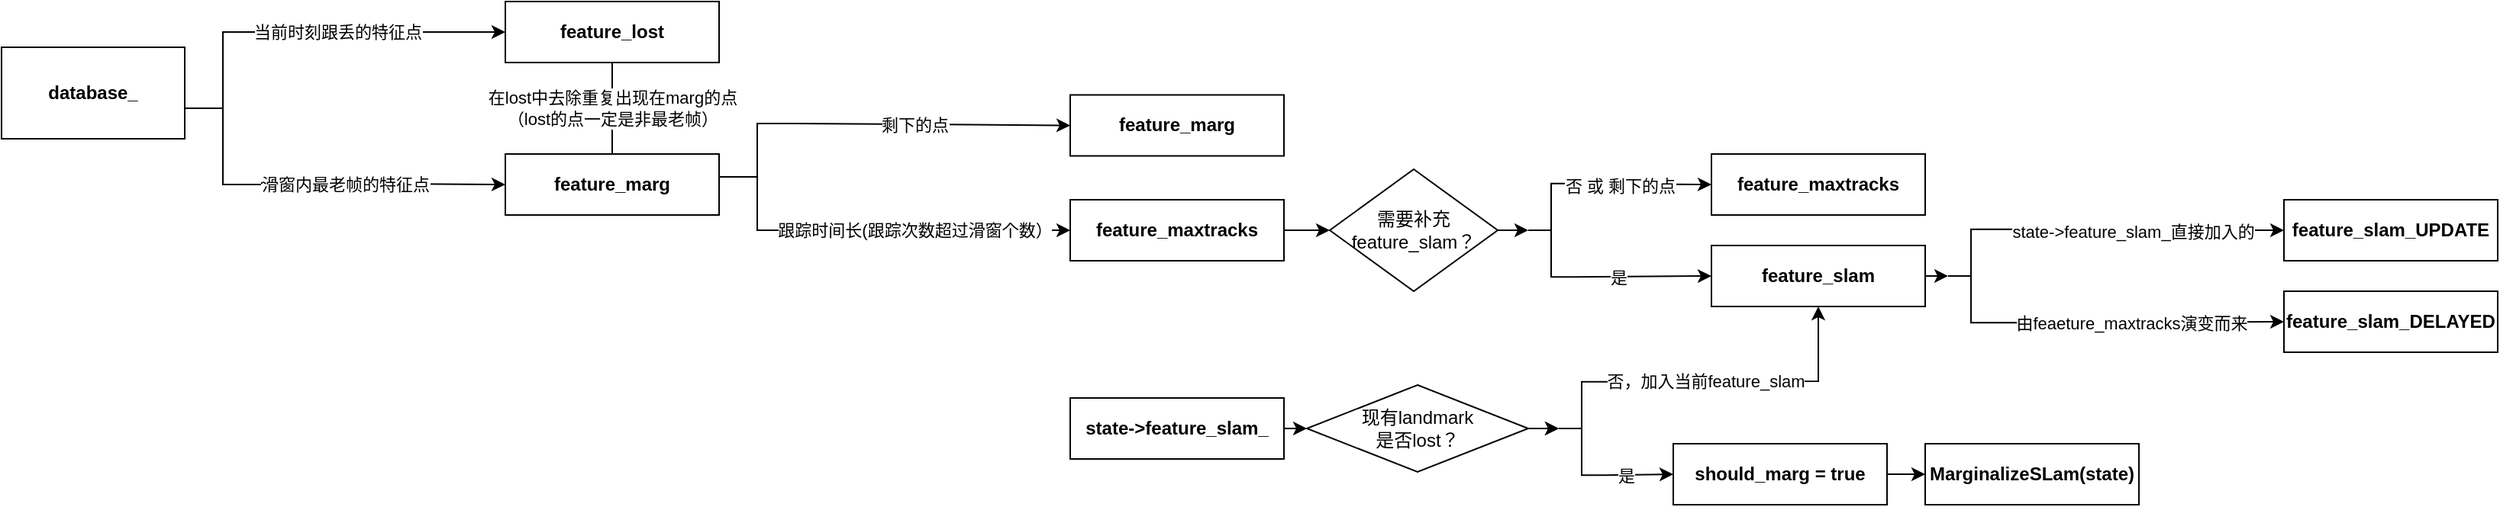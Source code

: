 <mxfile version="20.8.17" type="github" pages="2">
  <diagram name="第 1 页" id="3dF2xzIBAtj04EB_ao5K">
    <mxGraphModel dx="2874" dy="855" grid="1" gridSize="10" guides="1" tooltips="1" connect="1" arrows="1" fold="1" page="1" pageScale="1" pageWidth="1400" pageHeight="850" math="0" shadow="0">
      <root>
        <mxCell id="0" />
        <mxCell id="1" parent="0" />
        <mxCell id="DSiHoQUugU5ugIUxFeUp-83" value="需要补充feature_slam？" style="rhombus;whiteSpace=wrap;html=1;rounded=0;movable=1;resizable=1;rotatable=1;deletable=1;editable=1;locked=0;connectable=1;" vertex="1" parent="1">
          <mxGeometry x="35" y="150" width="110" height="80" as="geometry" />
        </mxCell>
        <mxCell id="DSiHoQUugU5ugIUxFeUp-85" value="" style="strokeWidth=1;html=1;shape=mxgraph.flowchart.annotation_2;align=left;labelPosition=right;pointerEvents=1;movable=1;resizable=1;rotatable=1;deletable=1;editable=1;locked=0;connectable=1;" vertex="1" parent="1">
          <mxGeometry x="165" y="159.38" width="30" height="61.25" as="geometry" />
        </mxCell>
        <mxCell id="DSiHoQUugU5ugIUxFeUp-109" style="edgeStyle=orthogonalEdgeStyle;rounded=0;orthogonalLoop=1;jettySize=auto;html=1;exitX=1;exitY=0.5;exitDx=0;exitDy=0;entryX=0;entryY=0.5;entryDx=0;entryDy=0;entryPerimeter=0;movable=1;resizable=1;rotatable=1;deletable=1;editable=1;locked=0;connectable=1;" edge="1" parent="1" source="DSiHoQUugU5ugIUxFeUp-83" target="DSiHoQUugU5ugIUxFeUp-85">
          <mxGeometry relative="1" as="geometry" />
        </mxCell>
        <mxCell id="DSiHoQUugU5ugIUxFeUp-86" value="" style="endArrow=classic;html=1;rounded=0;exitX=1;exitY=0;exitDx=0;exitDy=0;exitPerimeter=0;entryX=0;entryY=0.5;entryDx=0;entryDy=0;movable=1;resizable=1;rotatable=1;deletable=1;editable=1;locked=0;connectable=1;" edge="1" parent="1" source="DSiHoQUugU5ugIUxFeUp-85" target="DSiHoQUugU5ugIUxFeUp-88">
          <mxGeometry width="50" height="50" relative="1" as="geometry">
            <mxPoint x="225" y="158.75" as="sourcePoint" />
            <mxPoint x="265" y="159" as="targetPoint" />
            <Array as="points" />
          </mxGeometry>
        </mxCell>
        <mxCell id="DSiHoQUugU5ugIUxFeUp-87" value="&lt;span style=&quot;color: rgb(0, 0, 0); font-family: Helvetica; font-size: 11px; font-style: normal; font-variant-ligatures: normal; font-variant-caps: normal; font-weight: 400; letter-spacing: normal; orphans: 2; text-align: center; text-indent: 0px; text-transform: none; widows: 2; word-spacing: 0px; -webkit-text-stroke-width: 0px; background-color: rgb(255, 255, 255); text-decoration-thickness: initial; text-decoration-style: initial; text-decoration-color: initial; float: none; display: inline !important;&quot;&gt;否 或 剩下的点&lt;/span&gt;" style="edgeLabel;html=1;align=center;verticalAlign=middle;resizable=1;points=[];movable=1;rotatable=1;deletable=1;editable=1;locked=0;connectable=1;" vertex="1" connectable="0" parent="DSiHoQUugU5ugIUxFeUp-86">
          <mxGeometry x="-0.494" y="2" relative="1" as="geometry">
            <mxPoint x="7" y="3" as="offset" />
          </mxGeometry>
        </mxCell>
        <mxCell id="DSiHoQUugU5ugIUxFeUp-88" value="&lt;b style=&quot;border-color: var(--border-color);&quot;&gt;feature_maxtracks&lt;/b&gt;" style="rounded=0;whiteSpace=wrap;html=1;direction=east;imageWidth=24;imageHeight=24;movable=1;resizable=1;rotatable=1;deletable=1;editable=1;locked=0;connectable=1;" vertex="1" parent="1">
          <mxGeometry x="285" y="140" width="140" height="40" as="geometry" />
        </mxCell>
        <mxCell id="-7oSq7CeuSsP5ZWonM96-6" style="edgeStyle=orthogonalEdgeStyle;rounded=0;orthogonalLoop=1;jettySize=auto;html=1;exitX=1;exitY=0.5;exitDx=0;exitDy=0;entryX=0;entryY=0.5;entryDx=0;entryDy=0;entryPerimeter=0;" edge="1" parent="1" source="DSiHoQUugU5ugIUxFeUp-91">
          <mxGeometry relative="1" as="geometry">
            <mxPoint x="440" y="220.005" as="targetPoint" />
          </mxGeometry>
        </mxCell>
        <mxCell id="DSiHoQUugU5ugIUxFeUp-91" value="&lt;b style=&quot;border-color: var(--border-color);&quot;&gt;feature_slam&lt;/b&gt;&lt;b&gt;&lt;br&gt;&lt;/b&gt;" style="rounded=0;whiteSpace=wrap;html=1;direction=east;imageWidth=24;imageHeight=24;movable=1;resizable=1;rotatable=1;deletable=1;editable=1;locked=0;connectable=1;" vertex="1" parent="1">
          <mxGeometry x="285" y="200" width="140" height="40" as="geometry" />
        </mxCell>
        <mxCell id="DSiHoQUugU5ugIUxFeUp-119" value="" style="group;movable=1;resizable=1;rotatable=1;deletable=1;editable=1;locked=0;connectable=1;" vertex="1" connectable="0" parent="1">
          <mxGeometry x="-835" y="40" width="840" height="170" as="geometry" />
        </mxCell>
        <mxCell id="DSiHoQUugU5ugIUxFeUp-7" value="&lt;span style=&quot;border-color: var(--border-color);&quot;&gt;&lt;b&gt;feature_lost&lt;/b&gt;&lt;br&gt;&lt;/span&gt;" style="rounded=0;whiteSpace=wrap;html=1;direction=east;imageWidth=24;imageHeight=24;movable=1;resizable=1;rotatable=1;deletable=1;editable=1;locked=0;connectable=1;" vertex="1" parent="DSiHoQUugU5ugIUxFeUp-119">
          <mxGeometry x="330" width="140" height="40" as="geometry" />
        </mxCell>
        <mxCell id="DSiHoQUugU5ugIUxFeUp-13" value="" style="endArrow=none;html=1;rounded=0;exitX=0.5;exitY=0;exitDx=0;exitDy=0;entryX=0.5;entryY=1;entryDx=0;entryDy=0;movable=1;resizable=1;rotatable=1;deletable=1;editable=1;locked=0;connectable=1;" edge="1" parent="DSiHoQUugU5ugIUxFeUp-119" source="DSiHoQUugU5ugIUxFeUp-24" target="DSiHoQUugU5ugIUxFeUp-7">
          <mxGeometry width="50" height="50" relative="1" as="geometry">
            <mxPoint x="690" y="-60" as="sourcePoint" />
            <mxPoint x="400" y="40" as="targetPoint" />
            <Array as="points" />
          </mxGeometry>
        </mxCell>
        <mxCell id="DSiHoQUugU5ugIUxFeUp-18" value="在lost中去除重复出现在marg的点&lt;br&gt;（lost的点一定是非最老帧）" style="edgeLabel;html=1;align=center;verticalAlign=middle;resizable=1;points=[];movable=1;rotatable=1;deletable=1;editable=1;locked=0;connectable=1;" vertex="1" connectable="0" parent="DSiHoQUugU5ugIUxFeUp-13">
          <mxGeometry relative="1" as="geometry">
            <mxPoint as="offset" />
          </mxGeometry>
        </mxCell>
        <mxCell id="DSiHoQUugU5ugIUxFeUp-24" value="&lt;b&gt;feature_marg&lt;/b&gt;&lt;br&gt;" style="rounded=0;whiteSpace=wrap;html=1;direction=east;imageWidth=24;imageHeight=24;movable=1;resizable=1;rotatable=1;deletable=1;editable=1;locked=0;connectable=1;" vertex="1" parent="DSiHoQUugU5ugIUxFeUp-119">
          <mxGeometry x="330" y="100" width="140" height="40" as="geometry" />
        </mxCell>
        <mxCell id="DSiHoQUugU5ugIUxFeUp-33" value="&lt;b&gt;database_&lt;/b&gt;" style="whiteSpace=wrap;html=1;movable=1;resizable=1;rotatable=1;deletable=1;editable=1;locked=0;connectable=1;" vertex="1" parent="DSiHoQUugU5ugIUxFeUp-119">
          <mxGeometry y="30" width="120" height="60" as="geometry" />
        </mxCell>
        <mxCell id="DSiHoQUugU5ugIUxFeUp-34" value="" style="strokeWidth=1;html=1;shape=mxgraph.flowchart.annotation_2;align=left;labelPosition=right;pointerEvents=1;movable=1;resizable=1;rotatable=1;deletable=1;editable=1;locked=0;connectable=1;" vertex="1" parent="DSiHoQUugU5ugIUxFeUp-119">
          <mxGeometry x="120" y="20" width="50" height="100" as="geometry" />
        </mxCell>
        <mxCell id="DSiHoQUugU5ugIUxFeUp-44" value="" style="endArrow=classic;html=1;rounded=0;exitX=1;exitY=0;exitDx=0;exitDy=0;exitPerimeter=0;entryX=0;entryY=0.5;entryDx=0;entryDy=0;movable=1;resizable=1;rotatable=1;deletable=1;editable=1;locked=0;connectable=1;" edge="1" parent="DSiHoQUugU5ugIUxFeUp-119" source="DSiHoQUugU5ugIUxFeUp-34" target="DSiHoQUugU5ugIUxFeUp-7">
          <mxGeometry width="50" height="50" relative="1" as="geometry">
            <mxPoint x="600" y="250" as="sourcePoint" />
            <mxPoint x="250" y="20" as="targetPoint" />
          </mxGeometry>
        </mxCell>
        <mxCell id="DSiHoQUugU5ugIUxFeUp-47" value="当前时刻跟丢的特征点" style="edgeLabel;html=1;align=center;verticalAlign=middle;resizable=1;points=[];movable=1;rotatable=1;deletable=1;editable=1;locked=0;connectable=1;" vertex="1" connectable="0" parent="DSiHoQUugU5ugIUxFeUp-44">
          <mxGeometry x="-0.494" y="2" relative="1" as="geometry">
            <mxPoint x="9" y="2" as="offset" />
          </mxGeometry>
        </mxCell>
        <mxCell id="DSiHoQUugU5ugIUxFeUp-48" value="" style="endArrow=classic;html=1;rounded=0;exitX=1;exitY=0;exitDx=0;exitDy=0;exitPerimeter=0;entryX=0;entryY=0.5;entryDx=0;entryDy=0;movable=1;resizable=1;rotatable=1;deletable=1;editable=1;locked=0;connectable=1;" edge="1" parent="DSiHoQUugU5ugIUxFeUp-119" target="DSiHoQUugU5ugIUxFeUp-24">
          <mxGeometry width="50" height="50" relative="1" as="geometry">
            <mxPoint x="170" y="119" as="sourcePoint" />
            <mxPoint x="330" y="119" as="targetPoint" />
          </mxGeometry>
        </mxCell>
        <mxCell id="DSiHoQUugU5ugIUxFeUp-50" value="滑窗内最老帧的特征点" style="edgeLabel;html=1;align=center;verticalAlign=middle;resizable=1;points=[];movable=1;rotatable=1;deletable=1;editable=1;locked=0;connectable=1;" vertex="1" connectable="0" parent="DSiHoQUugU5ugIUxFeUp-48">
          <mxGeometry x="-0.319" relative="1" as="geometry">
            <mxPoint as="offset" />
          </mxGeometry>
        </mxCell>
        <mxCell id="DSiHoQUugU5ugIUxFeUp-51" value="&lt;b&gt;feature_marg&lt;br&gt;&lt;/b&gt;" style="rounded=0;whiteSpace=wrap;html=1;direction=east;imageWidth=24;imageHeight=24;movable=1;resizable=1;rotatable=1;deletable=1;editable=1;locked=0;connectable=1;" vertex="1" parent="DSiHoQUugU5ugIUxFeUp-119">
          <mxGeometry x="700" y="61.25" width="140" height="40" as="geometry" />
        </mxCell>
        <mxCell id="DSiHoQUugU5ugIUxFeUp-52" value="" style="strokeWidth=1;html=1;shape=mxgraph.flowchart.annotation_2;align=left;labelPosition=right;pointerEvents=1;movable=1;resizable=1;rotatable=1;deletable=1;editable=1;locked=0;connectable=1;" vertex="1" parent="DSiHoQUugU5ugIUxFeUp-119">
          <mxGeometry x="470" y="80" width="50" height="70" as="geometry" />
        </mxCell>
        <mxCell id="DSiHoQUugU5ugIUxFeUp-62" style="edgeStyle=orthogonalEdgeStyle;rounded=0;orthogonalLoop=1;jettySize=auto;html=1;exitX=0.5;exitY=1;exitDx=0;exitDy=0;exitPerimeter=0;movable=1;resizable=1;rotatable=1;deletable=1;editable=1;locked=0;connectable=1;" edge="1" parent="DSiHoQUugU5ugIUxFeUp-119" source="DSiHoQUugU5ugIUxFeUp-52" target="DSiHoQUugU5ugIUxFeUp-52">
          <mxGeometry relative="1" as="geometry" />
        </mxCell>
        <mxCell id="DSiHoQUugU5ugIUxFeUp-92" value="&lt;b&gt;feature_maxtracks&lt;br&gt;&lt;/b&gt;" style="rounded=0;whiteSpace=wrap;html=1;direction=east;imageWidth=24;imageHeight=24;movable=1;resizable=1;rotatable=1;deletable=1;editable=1;locked=0;connectable=1;" vertex="1" parent="DSiHoQUugU5ugIUxFeUp-119">
          <mxGeometry x="700" y="130" width="140" height="40" as="geometry" />
        </mxCell>
        <mxCell id="DSiHoQUugU5ugIUxFeUp-95" value="" style="endArrow=classic;html=1;rounded=0;entryX=0;entryY=0.5;entryDx=0;entryDy=0;movable=1;resizable=1;rotatable=1;deletable=1;editable=1;locked=0;connectable=1;" edge="1" parent="DSiHoQUugU5ugIUxFeUp-119" target="DSiHoQUugU5ugIUxFeUp-51">
          <mxGeometry width="50" height="50" relative="1" as="geometry">
            <mxPoint x="520" y="80" as="sourcePoint" />
            <mxPoint x="690" y="40" as="targetPoint" />
            <Array as="points" />
          </mxGeometry>
        </mxCell>
        <mxCell id="DSiHoQUugU5ugIUxFeUp-96" value="剩下的点" style="edgeLabel;html=1;align=center;verticalAlign=middle;resizable=1;points=[];movable=1;rotatable=1;deletable=1;editable=1;locked=0;connectable=1;" vertex="1" connectable="0" parent="DSiHoQUugU5ugIUxFeUp-95">
          <mxGeometry x="-0.494" y="2" relative="1" as="geometry">
            <mxPoint x="32" y="2" as="offset" />
          </mxGeometry>
        </mxCell>
        <mxCell id="DSiHoQUugU5ugIUxFeUp-97" value="" style="endArrow=classic;html=1;rounded=0;entryX=0;entryY=0.5;entryDx=0;entryDy=0;exitX=1;exitY=1;exitDx=0;exitDy=0;exitPerimeter=0;movable=1;resizable=1;rotatable=1;deletable=1;editable=1;locked=0;connectable=1;" edge="1" parent="DSiHoQUugU5ugIUxFeUp-119" source="DSiHoQUugU5ugIUxFeUp-52" target="DSiHoQUugU5ugIUxFeUp-92">
          <mxGeometry width="50" height="50" relative="1" as="geometry">
            <mxPoint x="540" y="117.5" as="sourcePoint" />
            <mxPoint x="720" y="112.5" as="targetPoint" />
            <Array as="points" />
          </mxGeometry>
        </mxCell>
        <mxCell id="DSiHoQUugU5ugIUxFeUp-98" value="跟踪时间长(跟踪次数超过滑窗个数）" style="edgeLabel;html=1;align=center;verticalAlign=middle;resizable=1;points=[];movable=1;rotatable=1;deletable=1;editable=1;locked=0;connectable=1;" vertex="1" connectable="0" parent="DSiHoQUugU5ugIUxFeUp-97">
          <mxGeometry x="-0.494" y="2" relative="1" as="geometry">
            <mxPoint x="32" y="2" as="offset" />
          </mxGeometry>
        </mxCell>
        <mxCell id="DSiHoQUugU5ugIUxFeUp-84" value="" style="endArrow=classic;html=1;rounded=0;exitX=1;exitY=0.5;exitDx=0;exitDy=0;entryX=0;entryY=0.5;entryDx=0;entryDy=0;movable=1;resizable=1;rotatable=1;deletable=1;editable=1;locked=0;connectable=1;" edge="1" parent="1" target="DSiHoQUugU5ugIUxFeUp-83" source="DSiHoQUugU5ugIUxFeUp-92">
          <mxGeometry width="50" height="50" relative="1" as="geometry">
            <mxPoint x="525" y="-100" as="sourcePoint" />
            <mxPoint x="585" y="-100" as="targetPoint" />
            <Array as="points" />
          </mxGeometry>
        </mxCell>
        <mxCell id="DSiHoQUugU5ugIUxFeUp-121" value="" style="endArrow=classic;html=1;rounded=0;entryX=0;entryY=0.5;entryDx=0;entryDy=0;exitX=1;exitY=1;exitDx=0;exitDy=0;exitPerimeter=0;movable=1;resizable=1;rotatable=1;deletable=1;editable=1;locked=0;connectable=1;" edge="1" parent="1" source="DSiHoQUugU5ugIUxFeUp-85" target="DSiHoQUugU5ugIUxFeUp-91">
          <mxGeometry width="50" height="50" relative="1" as="geometry">
            <mxPoint x="-125" y="260" as="sourcePoint" />
            <mxPoint x="-75" y="210" as="targetPoint" />
          </mxGeometry>
        </mxCell>
        <mxCell id="DSiHoQUugU5ugIUxFeUp-122" value="是" style="edgeLabel;html=1;align=center;verticalAlign=middle;resizable=1;points=[];movable=1;rotatable=1;deletable=1;editable=1;locked=0;connectable=1;" vertex="1" connectable="0" parent="DSiHoQUugU5ugIUxFeUp-121">
          <mxGeometry x="-0.371" relative="1" as="geometry">
            <mxPoint as="offset" />
          </mxGeometry>
        </mxCell>
        <mxCell id="DSiHoQUugU5ugIUxFeUp-128" value="" style="endArrow=classic;html=1;rounded=0;exitX=1;exitY=0;exitDx=0;exitDy=0;exitPerimeter=0;entryX=0.5;entryY=1;entryDx=0;entryDy=0;movable=1;resizable=1;rotatable=1;deletable=1;editable=1;locked=0;connectable=1;" edge="1" parent="1" source="DSiHoQUugU5ugIUxFeUp-125" target="DSiHoQUugU5ugIUxFeUp-91">
          <mxGeometry width="50" height="50" relative="1" as="geometry">
            <mxPoint x="-275" y="570.63" as="sourcePoint" />
            <mxPoint x="-175" y="580" as="targetPoint" />
            <Array as="points">
              <mxPoint x="355" y="289" />
            </Array>
          </mxGeometry>
        </mxCell>
        <mxCell id="DSiHoQUugU5ugIUxFeUp-129" value="否，加入当前feature_slam" style="edgeLabel;html=1;align=center;verticalAlign=middle;resizable=1;points=[];movable=1;rotatable=1;deletable=1;editable=1;locked=0;connectable=1;container=0;" vertex="1" connectable="0" parent="DSiHoQUugU5ugIUxFeUp-128">
          <mxGeometry x="-0.371" relative="1" as="geometry">
            <mxPoint x="6" as="offset" />
          </mxGeometry>
        </mxCell>
        <mxCell id="DSiHoQUugU5ugIUxFeUp-100" value="&lt;b style=&quot;border-color: var(--border-color);&quot;&gt;state-&amp;gt;feature_slam_&lt;/b&gt;&lt;b&gt;&lt;br&gt;&lt;/b&gt;" style="rounded=0;whiteSpace=wrap;html=1;direction=east;imageWidth=24;imageHeight=24;movable=1;resizable=1;rotatable=1;deletable=1;editable=1;locked=0;connectable=1;container=0;" vertex="1" parent="1">
          <mxGeometry x="-135" y="300" width="140" height="40" as="geometry" />
        </mxCell>
        <mxCell id="DSiHoQUugU5ugIUxFeUp-101" value="现有landmark&lt;br&gt;是否lost？" style="rhombus;whiteSpace=wrap;html=1;rounded=0;movable=1;resizable=1;rotatable=1;deletable=1;editable=1;locked=0;connectable=1;container=0;" vertex="1" parent="1">
          <mxGeometry x="20" y="291.5" width="145" height="57" as="geometry" />
        </mxCell>
        <mxCell id="DSiHoQUugU5ugIUxFeUp-124" style="edgeStyle=orthogonalEdgeStyle;rounded=0;orthogonalLoop=1;jettySize=auto;html=1;exitX=1;exitY=0.5;exitDx=0;exitDy=0;entryX=0;entryY=0.5;entryDx=0;entryDy=0;movable=1;resizable=1;rotatable=1;deletable=1;editable=1;locked=0;connectable=1;" edge="1" parent="1" source="DSiHoQUugU5ugIUxFeUp-100" target="DSiHoQUugU5ugIUxFeUp-101">
          <mxGeometry relative="1" as="geometry" />
        </mxCell>
        <mxCell id="DSiHoQUugU5ugIUxFeUp-125" value="" style="strokeWidth=1;html=1;shape=mxgraph.flowchart.annotation_2;align=left;labelPosition=right;pointerEvents=1;movable=1;resizable=1;rotatable=1;deletable=1;editable=1;locked=0;connectable=1;container=0;" vertex="1" parent="1">
          <mxGeometry x="185" y="289.38" width="30" height="61.25" as="geometry" />
        </mxCell>
        <mxCell id="DSiHoQUugU5ugIUxFeUp-127" style="edgeStyle=orthogonalEdgeStyle;rounded=0;orthogonalLoop=1;jettySize=auto;html=1;exitX=1;exitY=0.5;exitDx=0;exitDy=0;entryX=0;entryY=0.5;entryDx=0;entryDy=0;entryPerimeter=0;movable=1;resizable=1;rotatable=1;deletable=1;editable=1;locked=0;connectable=1;" edge="1" parent="1" source="DSiHoQUugU5ugIUxFeUp-101" target="DSiHoQUugU5ugIUxFeUp-125">
          <mxGeometry relative="1" as="geometry" />
        </mxCell>
        <mxCell id="DSiHoQUugU5ugIUxFeUp-132" value="" style="edgeStyle=orthogonalEdgeStyle;rounded=0;orthogonalLoop=1;jettySize=auto;html=1;movable=1;resizable=1;rotatable=1;deletable=1;editable=1;locked=0;connectable=1;" edge="1" parent="1" source="DSiHoQUugU5ugIUxFeUp-101" target="DSiHoQUugU5ugIUxFeUp-125">
          <mxGeometry relative="1" as="geometry" />
        </mxCell>
        <mxCell id="DSiHoQUugU5ugIUxFeUp-133" value="" style="endArrow=classic;html=1;rounded=0;exitX=1;exitY=1;exitDx=0;exitDy=0;exitPerimeter=0;entryX=0;entryY=0.5;entryDx=0;entryDy=0;movable=1;resizable=1;rotatable=1;deletable=1;editable=1;locked=0;connectable=1;" edge="1" parent="1" source="DSiHoQUugU5ugIUxFeUp-125" target="DSiHoQUugU5ugIUxFeUp-137">
          <mxGeometry width="50" height="50" relative="1" as="geometry">
            <mxPoint x="245" y="350.01" as="sourcePoint" />
            <mxPoint x="305" y="350" as="targetPoint" />
            <Array as="points" />
          </mxGeometry>
        </mxCell>
        <mxCell id="DSiHoQUugU5ugIUxFeUp-134" value="是" style="edgeLabel;html=1;align=center;verticalAlign=middle;resizable=1;points=[];movable=1;rotatable=1;deletable=1;editable=1;locked=0;connectable=1;container=0;" vertex="1" connectable="0" parent="DSiHoQUugU5ugIUxFeUp-133">
          <mxGeometry x="-0.371" relative="1" as="geometry">
            <mxPoint as="offset" />
          </mxGeometry>
        </mxCell>
        <mxCell id="DSiHoQUugU5ugIUxFeUp-152" style="edgeStyle=orthogonalEdgeStyle;rounded=0;orthogonalLoop=1;jettySize=auto;html=1;exitX=1;exitY=0.5;exitDx=0;exitDy=0;entryX=0;entryY=0.5;entryDx=0;entryDy=0;" edge="1" parent="1" source="DSiHoQUugU5ugIUxFeUp-137" target="DSiHoQUugU5ugIUxFeUp-151">
          <mxGeometry relative="1" as="geometry" />
        </mxCell>
        <mxCell id="DSiHoQUugU5ugIUxFeUp-137" value="&lt;b&gt;should_marg = true&lt;br&gt;&lt;/b&gt;" style="rounded=0;whiteSpace=wrap;html=1;direction=east;imageWidth=24;imageHeight=24;movable=1;resizable=1;rotatable=1;deletable=1;editable=1;locked=0;connectable=1;container=0;" vertex="1" parent="1">
          <mxGeometry x="260" y="330" width="140" height="40" as="geometry" />
        </mxCell>
        <mxCell id="DSiHoQUugU5ugIUxFeUp-151" value="&lt;b&gt;MarginalizeSLam(state)&lt;br&gt;&lt;/b&gt;" style="rounded=0;whiteSpace=wrap;html=1;direction=east;imageWidth=24;imageHeight=24;movable=1;resizable=1;rotatable=1;deletable=1;editable=1;locked=0;connectable=1;container=0;" vertex="1" parent="1">
          <mxGeometry x="425" y="330" width="140" height="40" as="geometry" />
        </mxCell>
        <mxCell id="-7oSq7CeuSsP5ZWonM96-24" style="edgeStyle=orthogonalEdgeStyle;rounded=0;orthogonalLoop=1;jettySize=auto;html=1;exitX=1;exitY=0;exitDx=0;exitDy=0;exitPerimeter=0;entryX=0;entryY=0.5;entryDx=0;entryDy=0;" edge="1" parent="1" source="-7oSq7CeuSsP5ZWonM96-14" target="-7oSq7CeuSsP5ZWonM96-27">
          <mxGeometry relative="1" as="geometry">
            <mxPoint x="510" y="189.37" as="targetPoint" />
            <Array as="points">
              <mxPoint x="510" y="189" />
            </Array>
          </mxGeometry>
        </mxCell>
        <mxCell id="-7oSq7CeuSsP5ZWonM96-30" value="state-&amp;gt;feature_slam_直接加入的" style="edgeLabel;html=1;align=center;verticalAlign=middle;resizable=0;points=[];" vertex="1" connectable="0" parent="-7oSq7CeuSsP5ZWonM96-24">
          <mxGeometry x="-0.282" y="-1" relative="1" as="geometry">
            <mxPoint x="23" as="offset" />
          </mxGeometry>
        </mxCell>
        <mxCell id="-7oSq7CeuSsP5ZWonM96-29" style="edgeStyle=orthogonalEdgeStyle;rounded=0;orthogonalLoop=1;jettySize=auto;html=1;exitX=1;exitY=1;exitDx=0;exitDy=0;exitPerimeter=0;entryX=0;entryY=0.5;entryDx=0;entryDy=0;" edge="1" parent="1" source="-7oSq7CeuSsP5ZWonM96-14" target="-7oSq7CeuSsP5ZWonM96-28">
          <mxGeometry relative="1" as="geometry">
            <Array as="points">
              <mxPoint x="525" y="251" />
            </Array>
          </mxGeometry>
        </mxCell>
        <mxCell id="-7oSq7CeuSsP5ZWonM96-31" value="由feaeture_maxtracks演变而来" style="edgeLabel;html=1;align=center;verticalAlign=middle;resizable=0;points=[];" vertex="1" connectable="0" parent="-7oSq7CeuSsP5ZWonM96-29">
          <mxGeometry x="-0.163" y="2" relative="1" as="geometry">
            <mxPoint x="10" y="2" as="offset" />
          </mxGeometry>
        </mxCell>
        <mxCell id="-7oSq7CeuSsP5ZWonM96-14" value="" style="strokeWidth=1;html=1;shape=mxgraph.flowchart.annotation_2;align=left;labelPosition=right;pointerEvents=1;movable=1;resizable=1;rotatable=1;deletable=1;editable=1;locked=0;connectable=1;" vertex="1" parent="1">
          <mxGeometry x="440" y="189.37" width="30" height="61.25" as="geometry" />
        </mxCell>
        <mxCell id="-7oSq7CeuSsP5ZWonM96-27" value="&lt;b style=&quot;border-color: var(--border-color);&quot;&gt;feature_slam_UPDATE&lt;/b&gt;" style="rounded=0;whiteSpace=wrap;html=1;direction=east;imageWidth=24;imageHeight=24;movable=1;resizable=1;rotatable=1;deletable=1;editable=1;locked=0;connectable=1;" vertex="1" parent="1">
          <mxGeometry x="660" y="170" width="140" height="40" as="geometry" />
        </mxCell>
        <mxCell id="-7oSq7CeuSsP5ZWonM96-28" value="&lt;b style=&quot;border-color: var(--border-color);&quot;&gt;feature_slam_DELAYED&lt;/b&gt;" style="rounded=0;whiteSpace=wrap;html=1;direction=east;imageWidth=24;imageHeight=24;movable=1;resizable=1;rotatable=1;deletable=1;editable=1;locked=0;connectable=1;" vertex="1" parent="1">
          <mxGeometry x="660" y="230" width="140" height="40" as="geometry" />
        </mxCell>
      </root>
    </mxGraphModel>
  </diagram>
  <diagram id="4ZlkObnJrCotl367BVTG" name="第 2 页">
    <mxGraphModel dx="1474" dy="855" grid="1" gridSize="10" guides="1" tooltips="1" connect="1" arrows="1" fold="1" page="1" pageScale="1" pageWidth="850" pageHeight="1400" math="0" shadow="0">
      <root>
        <mxCell id="0" />
        <mxCell id="1" parent="0" />
      </root>
    </mxGraphModel>
  </diagram>
</mxfile>
